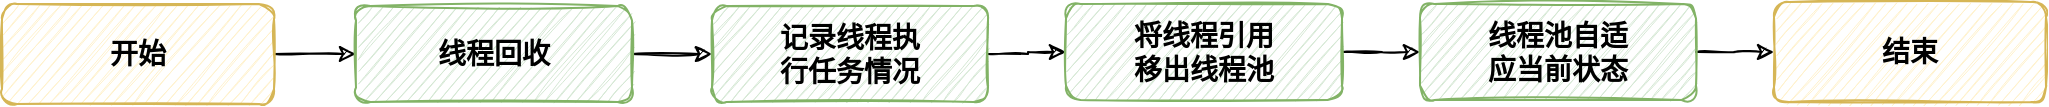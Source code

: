 <mxfile version="16.0.0" type="github">
  <diagram id="D8wea0XFghcwHUFaUuU8" name="第 1 页">
    <mxGraphModel dx="1822" dy="762" grid="0" gridSize="10" guides="1" tooltips="1" connect="1" arrows="1" fold="1" page="0" pageScale="1" pageWidth="827" pageHeight="1169" math="0" shadow="0">
      <root>
        <mxCell id="0" />
        <mxCell id="1" parent="0" />
        <mxCell id="nynokqNCh6AsWM2E-FSW-8" value="" style="edgeStyle=orthogonalEdgeStyle;rounded=0;orthogonalLoop=1;jettySize=auto;html=1;sketch=1;" edge="1" parent="1" source="nynokqNCh6AsWM2E-FSW-1" target="nynokqNCh6AsWM2E-FSW-3">
          <mxGeometry relative="1" as="geometry" />
        </mxCell>
        <mxCell id="nynokqNCh6AsWM2E-FSW-1" value="&lt;font style=&quot;font-size: 14px&quot;&gt;&lt;b&gt;开始&lt;/b&gt;&lt;/font&gt;" style="rounded=1;whiteSpace=wrap;html=1;fillColor=#fff2cc;strokeColor=#d6b656;sketch=1;" vertex="1" parent="1">
          <mxGeometry x="-58" y="313" width="136" height="50" as="geometry" />
        </mxCell>
        <mxCell id="nynokqNCh6AsWM2E-FSW-2" value="&lt;font style=&quot;font-size: 14px&quot;&gt;&lt;b&gt;结束&lt;/b&gt;&lt;/font&gt;" style="rounded=1;whiteSpace=wrap;html=1;fillColor=#fff2cc;strokeColor=#d6b656;sketch=1;" vertex="1" parent="1">
          <mxGeometry x="828" y="312" width="136" height="50" as="geometry" />
        </mxCell>
        <mxCell id="nynokqNCh6AsWM2E-FSW-9" value="" style="edgeStyle=orthogonalEdgeStyle;rounded=0;sketch=1;orthogonalLoop=1;jettySize=auto;html=1;" edge="1" parent="1" source="nynokqNCh6AsWM2E-FSW-3" target="nynokqNCh6AsWM2E-FSW-5">
          <mxGeometry relative="1" as="geometry" />
        </mxCell>
        <mxCell id="nynokqNCh6AsWM2E-FSW-3" value="&lt;b&gt;线程回收&lt;/b&gt;" style="rounded=1;whiteSpace=wrap;html=1;fontSize=14;fillColor=#d5e8d4;strokeColor=#82b366;sketch=1;" vertex="1" parent="1">
          <mxGeometry x="119" y="314" width="138" height="48" as="geometry" />
        </mxCell>
        <mxCell id="nynokqNCh6AsWM2E-FSW-10" value="" style="edgeStyle=orthogonalEdgeStyle;rounded=0;sketch=1;orthogonalLoop=1;jettySize=auto;html=1;" edge="1" parent="1" source="nynokqNCh6AsWM2E-FSW-5" target="nynokqNCh6AsWM2E-FSW-6">
          <mxGeometry relative="1" as="geometry" />
        </mxCell>
        <mxCell id="nynokqNCh6AsWM2E-FSW-5" value="&lt;b&gt;记录线程执&lt;br&gt;行任务情况&lt;/b&gt;" style="rounded=1;whiteSpace=wrap;html=1;fontSize=14;fillColor=#d5e8d4;strokeColor=#82b366;sketch=1;" vertex="1" parent="1">
          <mxGeometry x="297" y="314" width="138" height="48" as="geometry" />
        </mxCell>
        <mxCell id="nynokqNCh6AsWM2E-FSW-11" value="" style="edgeStyle=orthogonalEdgeStyle;rounded=0;sketch=1;orthogonalLoop=1;jettySize=auto;html=1;verticalAlign=middle;" edge="1" parent="1" source="nynokqNCh6AsWM2E-FSW-6" target="nynokqNCh6AsWM2E-FSW-7">
          <mxGeometry relative="1" as="geometry" />
        </mxCell>
        <mxCell id="nynokqNCh6AsWM2E-FSW-6" value="&lt;b&gt;将线程引用&lt;br&gt;移出线程池&lt;/b&gt;" style="rounded=1;whiteSpace=wrap;html=1;fontSize=14;fillColor=#d5e8d4;strokeColor=#82b366;sketch=1;" vertex="1" parent="1">
          <mxGeometry x="474" y="313" width="138" height="48" as="geometry" />
        </mxCell>
        <mxCell id="nynokqNCh6AsWM2E-FSW-12" value="" style="edgeStyle=orthogonalEdgeStyle;rounded=0;sketch=1;orthogonalLoop=1;jettySize=auto;html=1;" edge="1" parent="1" source="nynokqNCh6AsWM2E-FSW-7" target="nynokqNCh6AsWM2E-FSW-2">
          <mxGeometry relative="1" as="geometry" />
        </mxCell>
        <mxCell id="nynokqNCh6AsWM2E-FSW-7" value="&lt;b&gt;线程池自适&lt;br&gt;应当前状态&lt;/b&gt;" style="rounded=1;whiteSpace=wrap;html=1;fontSize=14;fillColor=#d5e8d4;strokeColor=#82b366;sketch=1;" vertex="1" parent="1">
          <mxGeometry x="651" y="313" width="138" height="48" as="geometry" />
        </mxCell>
      </root>
    </mxGraphModel>
  </diagram>
</mxfile>
